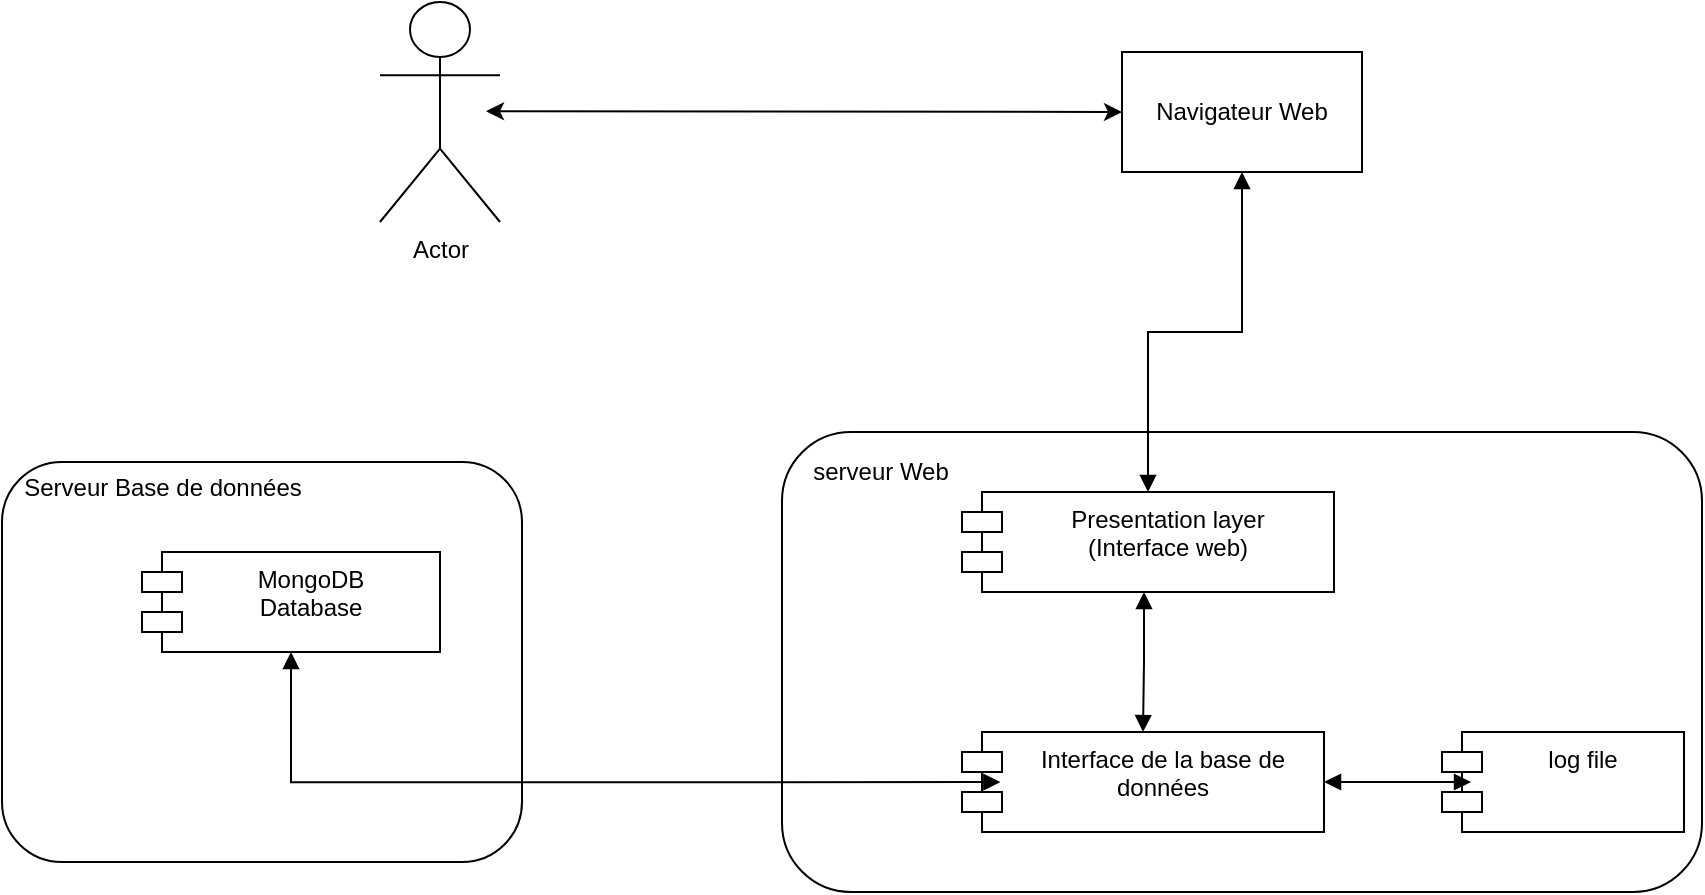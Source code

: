 <mxfile version="13.9.9" type="device"><diagram id="5ZPIPhuyFevgSZpIzLzu" name="Page-1"><mxGraphModel dx="1185" dy="693" grid="0" gridSize="10" guides="1" tooltips="1" connect="1" arrows="1" fold="1" page="1" pageScale="1" pageWidth="827" pageHeight="1169" math="0" shadow="0"><root><mxCell id="0"/><mxCell id="1" parent="0"/><mxCell id="WN2TnJfuqRZ4vEtBFMsH-1" value="Actor" style="shape=umlActor;verticalLabelPosition=bottom;verticalAlign=top;html=1;outlineConnect=0;" vertex="1" parent="1"><mxGeometry x="229" y="215" width="60" height="110" as="geometry"/></mxCell><mxCell id="WN2TnJfuqRZ4vEtBFMsH-2" value="" style="endArrow=classic;startArrow=classic;html=1;entryX=0;entryY=0.5;entryDx=0;entryDy=0;" edge="1" parent="1" target="WN2TnJfuqRZ4vEtBFMsH-3"><mxGeometry width="50" height="50" relative="1" as="geometry"><mxPoint x="282" y="269.58" as="sourcePoint"/><mxPoint x="362" y="269.58" as="targetPoint"/></mxGeometry></mxCell><mxCell id="WN2TnJfuqRZ4vEtBFMsH-12" style="edgeStyle=orthogonalEdgeStyle;rounded=0;orthogonalLoop=1;jettySize=auto;html=1;startArrow=block;startFill=1;endArrow=block;endFill=1;" edge="1" parent="1" source="WN2TnJfuqRZ4vEtBFMsH-3" target="WN2TnJfuqRZ4vEtBFMsH-8"><mxGeometry relative="1" as="geometry"/></mxCell><mxCell id="WN2TnJfuqRZ4vEtBFMsH-3" value="Navigateur Web" style="rounded=0;whiteSpace=wrap;html=1;" vertex="1" parent="1"><mxGeometry x="600" y="240" width="120" height="60" as="geometry"/></mxCell><mxCell id="WN2TnJfuqRZ4vEtBFMsH-4" value="" style="rounded=1;whiteSpace=wrap;html=1;fillColor=none;" vertex="1" parent="1"><mxGeometry x="430" y="430" width="460" height="230" as="geometry"/></mxCell><mxCell id="WN2TnJfuqRZ4vEtBFMsH-5" value="" style="rounded=1;whiteSpace=wrap;html=1;fillColor=none;" vertex="1" parent="1"><mxGeometry x="40" y="445" width="260" height="200" as="geometry"/></mxCell><mxCell id="WN2TnJfuqRZ4vEtBFMsH-6" value="serveur Web" style="text;html=1;strokeColor=none;fillColor=none;align=center;verticalAlign=middle;whiteSpace=wrap;rounded=0;" vertex="1" parent="1"><mxGeometry x="444" y="440" width="71" height="20" as="geometry"/></mxCell><mxCell id="WN2TnJfuqRZ4vEtBFMsH-7" value="Serveur Base de données" style="text;html=1;strokeColor=none;fillColor=none;align=center;verticalAlign=middle;whiteSpace=wrap;rounded=0;" vertex="1" parent="1"><mxGeometry x="47" y="448" width="147" height="20" as="geometry"/></mxCell><mxCell id="WN2TnJfuqRZ4vEtBFMsH-13" style="edgeStyle=orthogonalEdgeStyle;rounded=0;orthogonalLoop=1;jettySize=auto;html=1;entryX=0.5;entryY=0;entryDx=0;entryDy=0;startArrow=block;startFill=1;endArrow=block;endFill=1;" edge="1" parent="1" source="WN2TnJfuqRZ4vEtBFMsH-8" target="WN2TnJfuqRZ4vEtBFMsH-10"><mxGeometry relative="1" as="geometry"><Array as="points"><mxPoint x="611" y="545"/><mxPoint x="611" y="545"/></Array></mxGeometry></mxCell><mxCell id="WN2TnJfuqRZ4vEtBFMsH-8" value="Presentation layer&#10;(Interface web)" style="shape=module;align=left;spacingLeft=20;align=center;verticalAlign=top;" vertex="1" parent="1"><mxGeometry x="520" y="460" width="186" height="50" as="geometry"/></mxCell><mxCell id="WN2TnJfuqRZ4vEtBFMsH-9" value="log file" style="shape=module;align=center;spacingLeft=20;align=center;verticalAlign=top;" vertex="1" parent="1"><mxGeometry x="760" y="580" width="121" height="50" as="geometry"/></mxCell><mxCell id="WN2TnJfuqRZ4vEtBFMsH-14" style="edgeStyle=orthogonalEdgeStyle;rounded=0;orthogonalLoop=1;jettySize=auto;html=1;entryX=0.12;entryY=0.5;entryDx=0;entryDy=0;entryPerimeter=0;startArrow=block;startFill=1;endArrow=block;endFill=1;" edge="1" parent="1" source="WN2TnJfuqRZ4vEtBFMsH-10" target="WN2TnJfuqRZ4vEtBFMsH-9"><mxGeometry relative="1" as="geometry"/></mxCell><mxCell id="WN2TnJfuqRZ4vEtBFMsH-10" value="Interface de la base de&#10;données" style="shape=module;align=left;spacingLeft=20;align=center;verticalAlign=top;" vertex="1" parent="1"><mxGeometry x="520" y="580" width="181" height="50" as="geometry"/></mxCell><mxCell id="WN2TnJfuqRZ4vEtBFMsH-15" style="edgeStyle=orthogonalEdgeStyle;rounded=0;orthogonalLoop=1;jettySize=auto;html=1;entryX=0.106;entryY=0.501;entryDx=0;entryDy=0;entryPerimeter=0;startArrow=block;startFill=1;endArrow=block;endFill=1;" edge="1" parent="1" source="WN2TnJfuqRZ4vEtBFMsH-11" target="WN2TnJfuqRZ4vEtBFMsH-10"><mxGeometry relative="1" as="geometry"><Array as="points"><mxPoint x="185" y="605"/></Array></mxGeometry></mxCell><mxCell id="WN2TnJfuqRZ4vEtBFMsH-11" value="MongoDB&#10;Database" style="shape=module;align=left;spacingLeft=20;align=center;verticalAlign=top;" vertex="1" parent="1"><mxGeometry x="110" y="490" width="149" height="50" as="geometry"/></mxCell></root></mxGraphModel></diagram></mxfile>